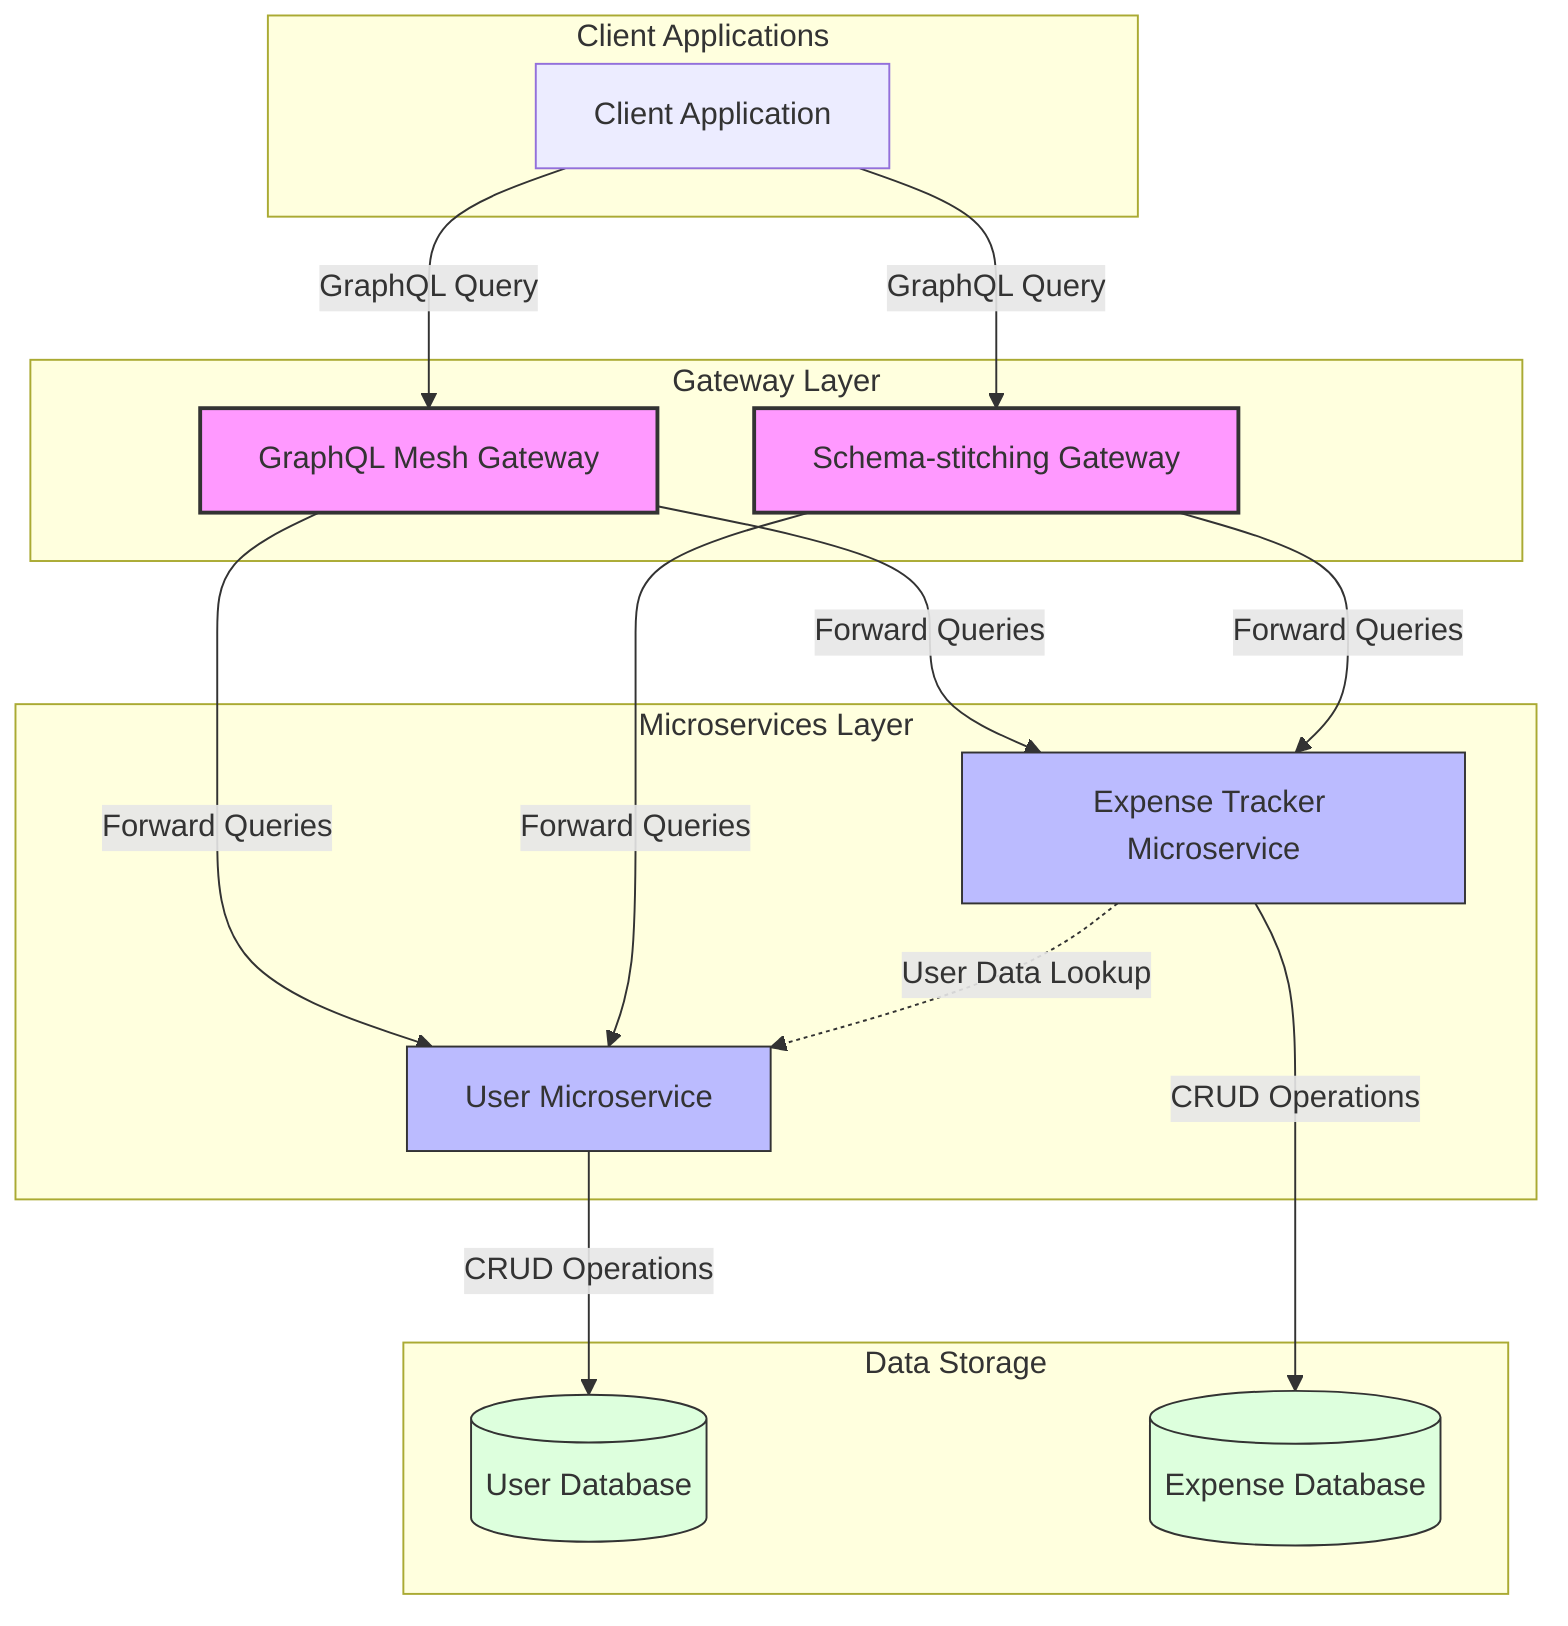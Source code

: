 graph TD
    subgraph "Client Applications"
        Client[Client Application]
    end
    
    subgraph "Gateway Layer"
        GM[GraphQL Mesh Gateway]
        GS[Schema-stitching Gateway]
    end
    
    subgraph "Microservices Layer"
        UserService[User Microservice]
        ExpenseService[Expense Tracker Microservice]
    end
    
    subgraph "Data Storage"
        UserDB[(User Database)]
        ExpenseDB[(Expense Database)]
    end
    
    %% Client connections
    Client -->|GraphQL Query| GM
    Client -->|GraphQL Query| GS
    
    %% Gateway connections
    GM -->|Forward Queries| UserService
    GM -->|Forward Queries| ExpenseService
    GS -->|Forward Queries| UserService
    GS -->|Forward Queries| ExpenseService
    
    %% Service connections
    UserService -->|CRUD Operations| UserDB
    ExpenseService -->|CRUD Operations| ExpenseDB
    
    %% Cross-service data requirements
    ExpenseService -.->|User Data Lookup| UserService
    
    %% Labels
    classDef gateway fill:#f9f,stroke:#333,stroke-width:2px
    classDef service fill:#bbf,stroke:#333,stroke-width:1px
    classDef database fill:#dfd,stroke:#333,stroke-width:1px
    
    class GM,GS gateway
    class UserService,ExpenseService service
    class UserDB,ExpenseDB database